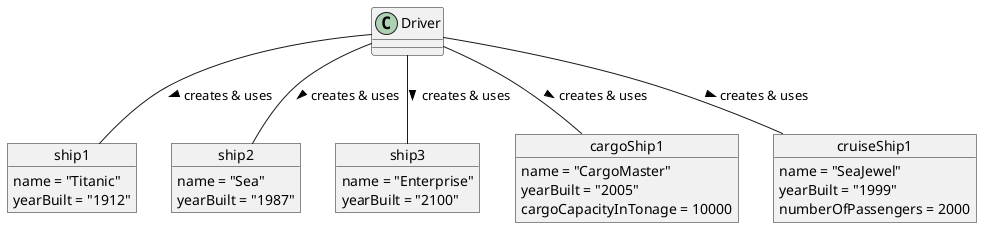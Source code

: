 
@startuml

object ship1 {
    name = "Titanic"
    yearBuilt = "1912"
}

object ship2 {
    name = "Sea"
    yearBuilt = "1987"
}

object ship3 {
    name = "Enterprise"
    yearBuilt = "2100"
}

object cargoShip1 {
    name = "CargoMaster"
    yearBuilt = "2005"
    cargoCapacityInTonage = 10000
}

object cruiseShip1 {
    name = "SeaJewel"
    yearBuilt = "1999"
    numberOfPassengers = 2000
}

Driver -- ship1 : creates & uses >
Driver -- ship2 : creates & uses >
Driver -- ship3 : creates & uses >
Driver -- cargoShip1 : creates & uses >
Driver -- cruiseShip1 : creates & uses >

@enduml
